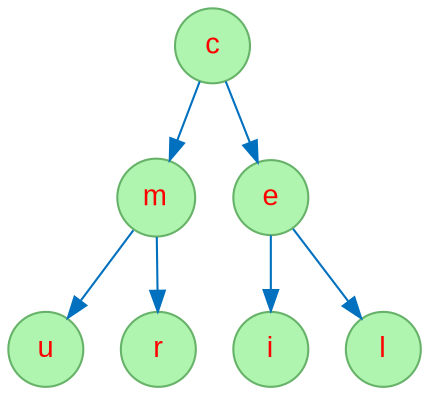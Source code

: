 digraph "Seq-murciel" {
node [fontname="Arial", fontcolor=red, shape=circle, style=filled, color="#66B268", fillcolor="#AFF4AF" ];
edge [color = "#0070BF"];
835648992 [label="c"];
835648992 -> 935044096;
935044096 [label="m"];
935044096 -> 443308702;
443308702 [label="u"];
935044096 -> 396180261;
396180261 [label="r"];
835648992 -> 1134517053;
1134517053 [label="e"];
1134517053 -> 939047783;
939047783 [label="i"];
1134517053 -> 492228202;
492228202 [label="l"];
}
